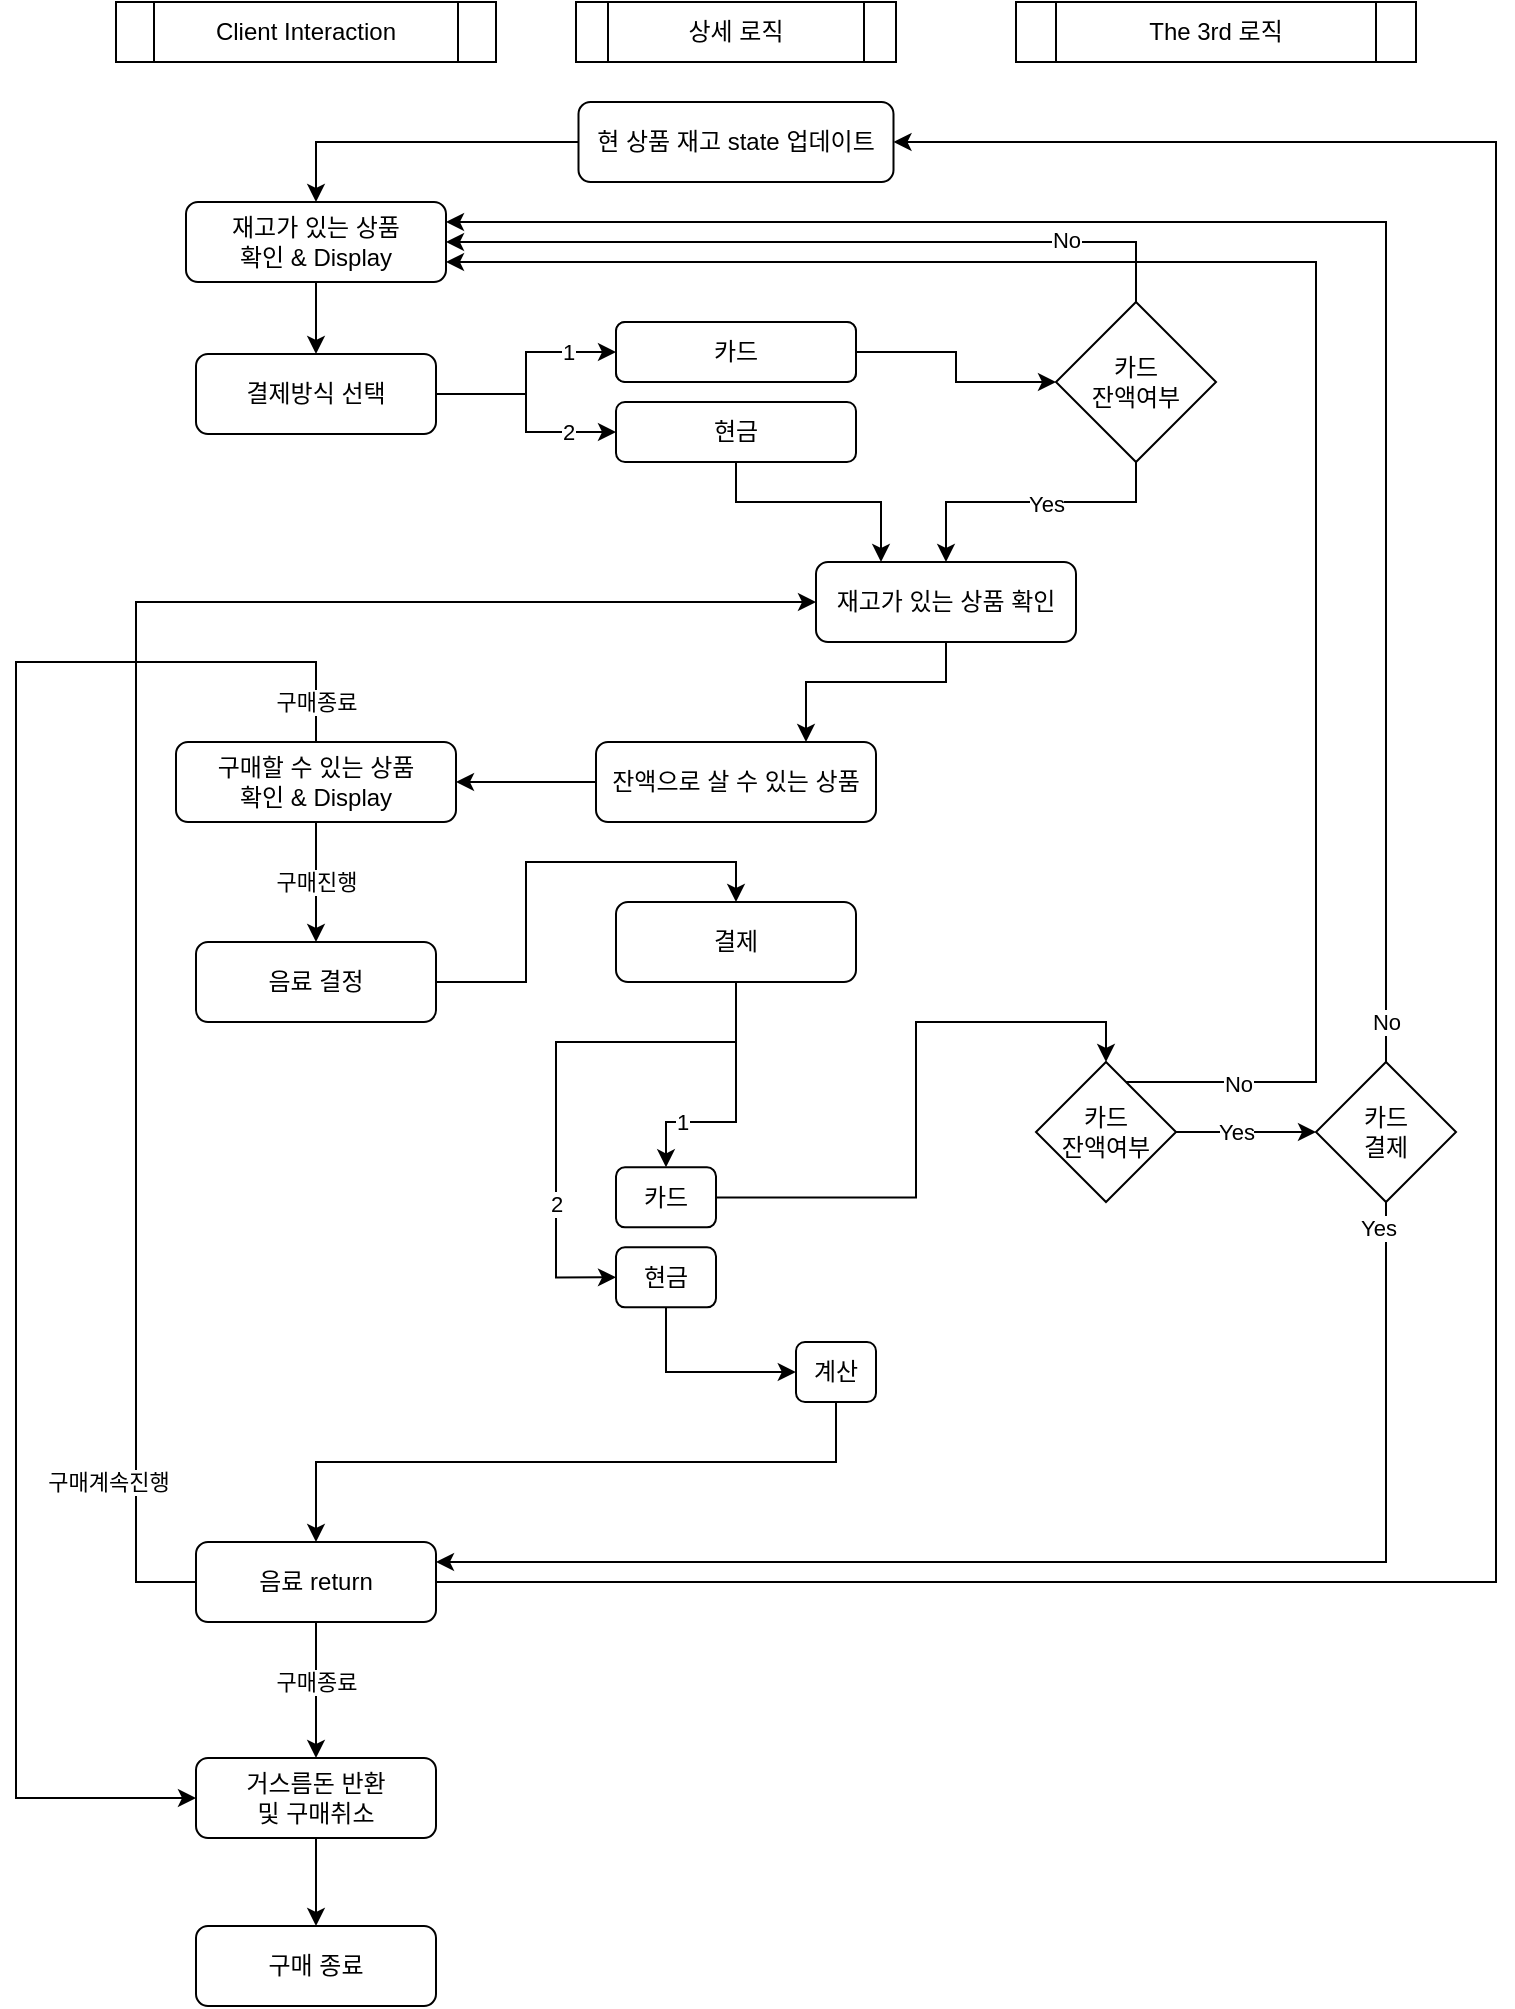 <mxfile version="21.6.8" type="device">
  <diagram id="C5RBs43oDa-KdzZeNtuy" name="Page-1">
    <mxGraphModel dx="2956" dy="1486" grid="1" gridSize="10" guides="1" tooltips="1" connect="1" arrows="1" fold="1" page="1" pageScale="1" pageWidth="827" pageHeight="1169" background="none" math="0" shadow="0">
      <root>
        <mxCell id="WIyWlLk6GJQsqaUBKTNV-0" />
        <mxCell id="WIyWlLk6GJQsqaUBKTNV-1" parent="WIyWlLk6GJQsqaUBKTNV-0" />
        <mxCell id="zjAoOtgjZOnD-eHpvOI8-21" style="edgeStyle=orthogonalEdgeStyle;rounded=0;orthogonalLoop=1;jettySize=auto;html=1;entryX=0;entryY=0.5;entryDx=0;entryDy=0;" parent="WIyWlLk6GJQsqaUBKTNV-1" source="WIyWlLk6GJQsqaUBKTNV-3" target="zjAoOtgjZOnD-eHpvOI8-6" edge="1">
          <mxGeometry relative="1" as="geometry" />
        </mxCell>
        <mxCell id="zjAoOtgjZOnD-eHpvOI8-39" value="1" style="edgeLabel;html=1;align=center;verticalAlign=middle;resizable=0;points=[];" parent="zjAoOtgjZOnD-eHpvOI8-21" vertex="1" connectable="0">
          <mxGeometry x="0.619" y="1" relative="1" as="geometry">
            <mxPoint x="-3" y="1" as="offset" />
          </mxGeometry>
        </mxCell>
        <mxCell id="zjAoOtgjZOnD-eHpvOI8-22" style="edgeStyle=orthogonalEdgeStyle;rounded=0;orthogonalLoop=1;jettySize=auto;html=1;entryX=0;entryY=0.5;entryDx=0;entryDy=0;" parent="WIyWlLk6GJQsqaUBKTNV-1" source="WIyWlLk6GJQsqaUBKTNV-3" target="zjAoOtgjZOnD-eHpvOI8-7" edge="1">
          <mxGeometry relative="1" as="geometry" />
        </mxCell>
        <mxCell id="zjAoOtgjZOnD-eHpvOI8-40" value="2" style="edgeLabel;html=1;align=center;verticalAlign=middle;resizable=0;points=[];" parent="zjAoOtgjZOnD-eHpvOI8-22" vertex="1" connectable="0">
          <mxGeometry x="0.549" y="-3" relative="1" as="geometry">
            <mxPoint y="-3" as="offset" />
          </mxGeometry>
        </mxCell>
        <mxCell id="WIyWlLk6GJQsqaUBKTNV-3" value="결제방식 선택" style="rounded=1;whiteSpace=wrap;html=1;fontSize=12;glass=0;strokeWidth=1;shadow=0;" parent="WIyWlLk6GJQsqaUBKTNV-1" vertex="1">
          <mxGeometry x="140" y="266" width="120" height="40" as="geometry" />
        </mxCell>
        <mxCell id="zjAoOtgjZOnD-eHpvOI8-41" value="구매진행" style="edgeStyle=orthogonalEdgeStyle;rounded=0;orthogonalLoop=1;jettySize=auto;html=1;entryX=0.5;entryY=0;entryDx=0;entryDy=0;" parent="WIyWlLk6GJQsqaUBKTNV-1" source="zjAoOtgjZOnD-eHpvOI8-0" target="zjAoOtgjZOnD-eHpvOI8-1" edge="1">
          <mxGeometry relative="1" as="geometry" />
        </mxCell>
        <mxCell id="zjAoOtgjZOnD-eHpvOI8-72" style="edgeStyle=orthogonalEdgeStyle;rounded=0;orthogonalLoop=1;jettySize=auto;html=1;entryX=0;entryY=0.5;entryDx=0;entryDy=0;" parent="WIyWlLk6GJQsqaUBKTNV-1" source="zjAoOtgjZOnD-eHpvOI8-0" target="zjAoOtgjZOnD-eHpvOI8-5" edge="1">
          <mxGeometry relative="1" as="geometry">
            <Array as="points">
              <mxPoint x="200" y="420" />
              <mxPoint x="50" y="420" />
              <mxPoint x="50" y="988" />
            </Array>
          </mxGeometry>
        </mxCell>
        <mxCell id="zjAoOtgjZOnD-eHpvOI8-73" value="구매종료" style="edgeLabel;html=1;align=center;verticalAlign=middle;resizable=0;points=[];" parent="zjAoOtgjZOnD-eHpvOI8-72" vertex="1" connectable="0">
          <mxGeometry x="-0.961" relative="1" as="geometry">
            <mxPoint y="-4" as="offset" />
          </mxGeometry>
        </mxCell>
        <mxCell id="zjAoOtgjZOnD-eHpvOI8-0" value="구매할 수 있는 상품&lt;br&gt;확인 &amp;amp; Display" style="rounded=1;whiteSpace=wrap;html=1;fontSize=12;glass=0;strokeWidth=1;shadow=0;" parent="WIyWlLk6GJQsqaUBKTNV-1" vertex="1">
          <mxGeometry x="130" y="460" width="140" height="40" as="geometry" />
        </mxCell>
        <mxCell id="zjAoOtgjZOnD-eHpvOI8-44" style="edgeStyle=orthogonalEdgeStyle;rounded=0;orthogonalLoop=1;jettySize=auto;html=1;entryX=0.5;entryY=0;entryDx=0;entryDy=0;" parent="WIyWlLk6GJQsqaUBKTNV-1" source="zjAoOtgjZOnD-eHpvOI8-1" target="zjAoOtgjZOnD-eHpvOI8-2" edge="1">
          <mxGeometry relative="1" as="geometry" />
        </mxCell>
        <mxCell id="zjAoOtgjZOnD-eHpvOI8-1" value="음료 결정" style="rounded=1;whiteSpace=wrap;html=1;fontSize=12;glass=0;strokeWidth=1;shadow=0;" parent="WIyWlLk6GJQsqaUBKTNV-1" vertex="1">
          <mxGeometry x="140" y="560" width="120" height="40" as="geometry" />
        </mxCell>
        <mxCell id="zjAoOtgjZOnD-eHpvOI8-47" style="edgeStyle=orthogonalEdgeStyle;rounded=0;orthogonalLoop=1;jettySize=auto;html=1;" parent="WIyWlLk6GJQsqaUBKTNV-1" source="zjAoOtgjZOnD-eHpvOI8-2" target="zjAoOtgjZOnD-eHpvOI8-46" edge="1">
          <mxGeometry relative="1" as="geometry">
            <Array as="points">
              <mxPoint x="410" y="650" />
              <mxPoint x="375" y="650" />
            </Array>
          </mxGeometry>
        </mxCell>
        <mxCell id="zjAoOtgjZOnD-eHpvOI8-50" value="1" style="edgeLabel;html=1;align=center;verticalAlign=middle;resizable=0;points=[];" parent="zjAoOtgjZOnD-eHpvOI8-47" vertex="1" connectable="0">
          <mxGeometry x="0.519" relative="1" as="geometry">
            <mxPoint as="offset" />
          </mxGeometry>
        </mxCell>
        <mxCell id="zjAoOtgjZOnD-eHpvOI8-48" style="edgeStyle=orthogonalEdgeStyle;rounded=0;orthogonalLoop=1;jettySize=auto;html=1;entryX=0;entryY=0.5;entryDx=0;entryDy=0;" parent="WIyWlLk6GJQsqaUBKTNV-1" source="zjAoOtgjZOnD-eHpvOI8-2" target="zjAoOtgjZOnD-eHpvOI8-45" edge="1">
          <mxGeometry relative="1" as="geometry">
            <Array as="points">
              <mxPoint x="410" y="610" />
              <mxPoint x="320" y="610" />
              <mxPoint x="320" y="728" />
            </Array>
          </mxGeometry>
        </mxCell>
        <mxCell id="zjAoOtgjZOnD-eHpvOI8-51" value="2" style="edgeLabel;html=1;align=center;verticalAlign=middle;resizable=0;points=[];" parent="zjAoOtgjZOnD-eHpvOI8-48" vertex="1" connectable="0">
          <mxGeometry x="0.498" relative="1" as="geometry">
            <mxPoint as="offset" />
          </mxGeometry>
        </mxCell>
        <mxCell id="zjAoOtgjZOnD-eHpvOI8-2" value="결제" style="rounded=1;whiteSpace=wrap;html=1;fontSize=12;glass=0;strokeWidth=1;shadow=0;" parent="WIyWlLk6GJQsqaUBKTNV-1" vertex="1">
          <mxGeometry x="350" y="540" width="120" height="40" as="geometry" />
        </mxCell>
        <mxCell id="zjAoOtgjZOnD-eHpvOI8-20" style="edgeStyle=orthogonalEdgeStyle;rounded=0;orthogonalLoop=1;jettySize=auto;html=1;entryX=0.5;entryY=0;entryDx=0;entryDy=0;" parent="WIyWlLk6GJQsqaUBKTNV-1" source="zjAoOtgjZOnD-eHpvOI8-3" target="WIyWlLk6GJQsqaUBKTNV-3" edge="1">
          <mxGeometry relative="1" as="geometry" />
        </mxCell>
        <mxCell id="zjAoOtgjZOnD-eHpvOI8-3" value="재고가 있는 상품&lt;br&gt;확인 &amp;amp; Display" style="rounded=1;whiteSpace=wrap;html=1;fontSize=12;glass=0;strokeWidth=1;shadow=0;" parent="WIyWlLk6GJQsqaUBKTNV-1" vertex="1">
          <mxGeometry x="135" y="190" width="130" height="40" as="geometry" />
        </mxCell>
        <mxCell id="zjAoOtgjZOnD-eHpvOI8-68" style="edgeStyle=orthogonalEdgeStyle;rounded=0;orthogonalLoop=1;jettySize=auto;html=1;entryX=0;entryY=0.5;entryDx=0;entryDy=0;" parent="WIyWlLk6GJQsqaUBKTNV-1" source="zjAoOtgjZOnD-eHpvOI8-4" target="wKIPrEDBKetStYmX4LSh-0" edge="1">
          <mxGeometry relative="1" as="geometry">
            <Array as="points">
              <mxPoint x="110" y="880" />
              <mxPoint x="110" y="390" />
            </Array>
            <mxPoint x="310" y="380" as="targetPoint" />
          </mxGeometry>
        </mxCell>
        <mxCell id="zjAoOtgjZOnD-eHpvOI8-70" value="구매계속진행" style="edgeLabel;html=1;align=center;verticalAlign=middle;resizable=0;points=[];" parent="zjAoOtgjZOnD-eHpvOI8-68" vertex="1" connectable="0">
          <mxGeometry x="-0.933" relative="1" as="geometry">
            <mxPoint x="-15" y="-50" as="offset" />
          </mxGeometry>
        </mxCell>
        <mxCell id="zjAoOtgjZOnD-eHpvOI8-69" style="edgeStyle=orthogonalEdgeStyle;rounded=0;orthogonalLoop=1;jettySize=auto;html=1;entryX=0.5;entryY=0;entryDx=0;entryDy=0;" parent="WIyWlLk6GJQsqaUBKTNV-1" source="zjAoOtgjZOnD-eHpvOI8-4" target="zjAoOtgjZOnD-eHpvOI8-5" edge="1">
          <mxGeometry relative="1" as="geometry" />
        </mxCell>
        <mxCell id="zjAoOtgjZOnD-eHpvOI8-71" value="구매종료" style="edgeLabel;html=1;align=center;verticalAlign=middle;resizable=0;points=[];" parent="zjAoOtgjZOnD-eHpvOI8-69" vertex="1" connectable="0">
          <mxGeometry x="-0.293" relative="1" as="geometry">
            <mxPoint y="6" as="offset" />
          </mxGeometry>
        </mxCell>
        <mxCell id="zjAoOtgjZOnD-eHpvOI8-4" value="음료 return" style="rounded=1;whiteSpace=wrap;html=1;fontSize=12;glass=0;strokeWidth=1;shadow=0;" parent="WIyWlLk6GJQsqaUBKTNV-1" vertex="1">
          <mxGeometry x="140" y="860" width="120" height="40" as="geometry" />
        </mxCell>
        <mxCell id="zjAoOtgjZOnD-eHpvOI8-75" style="edgeStyle=orthogonalEdgeStyle;rounded=0;orthogonalLoop=1;jettySize=auto;html=1;entryX=0.5;entryY=0;entryDx=0;entryDy=0;" parent="WIyWlLk6GJQsqaUBKTNV-1" source="zjAoOtgjZOnD-eHpvOI8-5" target="zjAoOtgjZOnD-eHpvOI8-15" edge="1">
          <mxGeometry relative="1" as="geometry" />
        </mxCell>
        <mxCell id="zjAoOtgjZOnD-eHpvOI8-5" value="거스름돈 반환 &lt;br&gt;및 구매취소" style="rounded=1;whiteSpace=wrap;html=1;fontSize=12;glass=0;strokeWidth=1;shadow=0;" parent="WIyWlLk6GJQsqaUBKTNV-1" vertex="1">
          <mxGeometry x="140" y="968" width="120" height="40" as="geometry" />
        </mxCell>
        <mxCell id="zjAoOtgjZOnD-eHpvOI8-6" value="카드" style="rounded=1;whiteSpace=wrap;html=1;fontSize=12;glass=0;strokeWidth=1;shadow=0;" parent="WIyWlLk6GJQsqaUBKTNV-1" vertex="1">
          <mxGeometry x="350" y="250" width="120" height="30" as="geometry" />
        </mxCell>
        <mxCell id="zjAoOtgjZOnD-eHpvOI8-35" style="edgeStyle=orthogonalEdgeStyle;rounded=0;orthogonalLoop=1;jettySize=auto;html=1;entryX=0.25;entryY=0;entryDx=0;entryDy=0;" parent="WIyWlLk6GJQsqaUBKTNV-1" source="zjAoOtgjZOnD-eHpvOI8-7" target="wKIPrEDBKetStYmX4LSh-0" edge="1">
          <mxGeometry relative="1" as="geometry">
            <Array as="points">
              <mxPoint x="410" y="340" />
              <mxPoint x="483" y="340" />
            </Array>
          </mxGeometry>
        </mxCell>
        <mxCell id="zjAoOtgjZOnD-eHpvOI8-7" value="현금" style="rounded=1;whiteSpace=wrap;html=1;fontSize=12;glass=0;strokeWidth=1;shadow=0;" parent="WIyWlLk6GJQsqaUBKTNV-1" vertex="1">
          <mxGeometry x="350" y="290" width="120" height="30" as="geometry" />
        </mxCell>
        <mxCell id="zjAoOtgjZOnD-eHpvOI8-11" value="Client Interaction" style="shape=process;whiteSpace=wrap;html=1;backgroundOutline=1;" parent="WIyWlLk6GJQsqaUBKTNV-1" vertex="1">
          <mxGeometry x="100" y="90" width="190" height="30" as="geometry" />
        </mxCell>
        <mxCell id="zjAoOtgjZOnD-eHpvOI8-12" value="상세 로직" style="shape=process;whiteSpace=wrap;html=1;backgroundOutline=1;" parent="WIyWlLk6GJQsqaUBKTNV-1" vertex="1">
          <mxGeometry x="330" y="90" width="160" height="30" as="geometry" />
        </mxCell>
        <mxCell id="zjAoOtgjZOnD-eHpvOI8-36" style="edgeStyle=orthogonalEdgeStyle;rounded=0;orthogonalLoop=1;jettySize=auto;html=1;entryX=1;entryY=0.5;entryDx=0;entryDy=0;" parent="WIyWlLk6GJQsqaUBKTNV-1" source="zjAoOtgjZOnD-eHpvOI8-14" target="zjAoOtgjZOnD-eHpvOI8-0" edge="1">
          <mxGeometry relative="1" as="geometry" />
        </mxCell>
        <mxCell id="zjAoOtgjZOnD-eHpvOI8-14" value="잔액으로 살 수 있는 상품" style="rounded=1;whiteSpace=wrap;html=1;fontSize=12;glass=0;strokeWidth=1;shadow=0;" parent="WIyWlLk6GJQsqaUBKTNV-1" vertex="1">
          <mxGeometry x="340" y="460" width="140" height="40" as="geometry" />
        </mxCell>
        <mxCell id="zjAoOtgjZOnD-eHpvOI8-76" style="edgeStyle=orthogonalEdgeStyle;rounded=0;orthogonalLoop=1;jettySize=auto;html=1;entryX=1;entryY=0.5;entryDx=0;entryDy=0;exitX=1;exitY=0.5;exitDx=0;exitDy=0;" parent="WIyWlLk6GJQsqaUBKTNV-1" source="zjAoOtgjZOnD-eHpvOI8-4" target="zjAoOtgjZOnD-eHpvOI8-18" edge="1">
          <mxGeometry relative="1" as="geometry">
            <Array as="points">
              <mxPoint x="790" y="880" />
              <mxPoint x="790" y="160" />
            </Array>
          </mxGeometry>
        </mxCell>
        <mxCell id="zjAoOtgjZOnD-eHpvOI8-15" value="구매 종료" style="rounded=1;whiteSpace=wrap;html=1;fontSize=12;glass=0;strokeWidth=1;shadow=0;" parent="WIyWlLk6GJQsqaUBKTNV-1" vertex="1">
          <mxGeometry x="140" y="1052" width="120" height="40" as="geometry" />
        </mxCell>
        <mxCell id="zjAoOtgjZOnD-eHpvOI8-16" value="The 3rd 로직" style="shape=process;whiteSpace=wrap;html=1;backgroundOutline=1;" parent="WIyWlLk6GJQsqaUBKTNV-1" vertex="1">
          <mxGeometry x="550" y="90" width="200" height="30" as="geometry" />
        </mxCell>
        <mxCell id="zjAoOtgjZOnD-eHpvOI8-19" style="edgeStyle=orthogonalEdgeStyle;rounded=0;orthogonalLoop=1;jettySize=auto;html=1;entryX=0.5;entryY=0;entryDx=0;entryDy=0;" parent="WIyWlLk6GJQsqaUBKTNV-1" source="zjAoOtgjZOnD-eHpvOI8-18" target="zjAoOtgjZOnD-eHpvOI8-3" edge="1">
          <mxGeometry relative="1" as="geometry" />
        </mxCell>
        <mxCell id="zjAoOtgjZOnD-eHpvOI8-18" value="현 상품 재고 state 업데이트" style="rounded=1;whiteSpace=wrap;html=1;fontSize=12;glass=0;strokeWidth=1;shadow=0;" parent="WIyWlLk6GJQsqaUBKTNV-1" vertex="1">
          <mxGeometry x="331.25" y="140" width="157.5" height="40" as="geometry" />
        </mxCell>
        <mxCell id="zjAoOtgjZOnD-eHpvOI8-28" style="edgeStyle=orthogonalEdgeStyle;rounded=0;orthogonalLoop=1;jettySize=auto;html=1;" parent="WIyWlLk6GJQsqaUBKTNV-1" source="zjAoOtgjZOnD-eHpvOI8-25" target="zjAoOtgjZOnD-eHpvOI8-27" edge="1">
          <mxGeometry relative="1" as="geometry" />
        </mxCell>
        <mxCell id="zjAoOtgjZOnD-eHpvOI8-25" value="카드" style="rounded=1;whiteSpace=wrap;html=1;fontSize=12;glass=0;strokeWidth=1;shadow=0;" parent="WIyWlLk6GJQsqaUBKTNV-1" vertex="1">
          <mxGeometry x="350" y="250" width="120" height="30" as="geometry" />
        </mxCell>
        <mxCell id="zjAoOtgjZOnD-eHpvOI8-33" style="edgeStyle=orthogonalEdgeStyle;rounded=0;orthogonalLoop=1;jettySize=auto;html=1;entryX=1;entryY=0.5;entryDx=0;entryDy=0;" parent="WIyWlLk6GJQsqaUBKTNV-1" source="zjAoOtgjZOnD-eHpvOI8-27" target="zjAoOtgjZOnD-eHpvOI8-3" edge="1">
          <mxGeometry relative="1" as="geometry">
            <mxPoint x="265" y="200" as="targetPoint" />
            <Array as="points">
              <mxPoint x="610" y="210" />
            </Array>
          </mxGeometry>
        </mxCell>
        <mxCell id="zjAoOtgjZOnD-eHpvOI8-34" value="No" style="edgeLabel;html=1;align=center;verticalAlign=middle;resizable=0;points=[];" parent="zjAoOtgjZOnD-eHpvOI8-33" vertex="1" connectable="0">
          <mxGeometry x="0.03" y="-1" relative="1" as="geometry">
            <mxPoint x="128" as="offset" />
          </mxGeometry>
        </mxCell>
        <mxCell id="zjAoOtgjZOnD-eHpvOI8-37" style="edgeStyle=orthogonalEdgeStyle;rounded=0;orthogonalLoop=1;jettySize=auto;html=1;entryX=0.5;entryY=0;entryDx=0;entryDy=0;" parent="WIyWlLk6GJQsqaUBKTNV-1" target="wKIPrEDBKetStYmX4LSh-0" edge="1">
          <mxGeometry relative="1" as="geometry">
            <Array as="points">
              <mxPoint x="610" y="340" />
              <mxPoint x="515" y="340" />
            </Array>
            <mxPoint x="610" y="290" as="sourcePoint" />
            <mxPoint x="522.02" y="341.52" as="targetPoint" />
          </mxGeometry>
        </mxCell>
        <mxCell id="zjAoOtgjZOnD-eHpvOI8-38" value="Yes" style="edgeLabel;html=1;align=center;verticalAlign=middle;resizable=0;points=[];" parent="zjAoOtgjZOnD-eHpvOI8-37" vertex="1" connectable="0">
          <mxGeometry x="-0.41" relative="1" as="geometry">
            <mxPoint y="-55" as="offset" />
          </mxGeometry>
        </mxCell>
        <mxCell id="wKIPrEDBKetStYmX4LSh-2" value="Yes" style="edgeLabel;html=1;align=center;verticalAlign=middle;resizable=0;points=[];" vertex="1" connectable="0" parent="zjAoOtgjZOnD-eHpvOI8-37">
          <mxGeometry x="0.091" y="1" relative="1" as="geometry">
            <mxPoint as="offset" />
          </mxGeometry>
        </mxCell>
        <mxCell id="zjAoOtgjZOnD-eHpvOI8-27" value="카드 &lt;br&gt;잔액여부" style="rhombus;whiteSpace=wrap;html=1;" parent="WIyWlLk6GJQsqaUBKTNV-1" vertex="1">
          <mxGeometry x="570" y="240" width="80" height="80" as="geometry" />
        </mxCell>
        <mxCell id="zjAoOtgjZOnD-eHpvOI8-60" value="Yes" style="edgeStyle=orthogonalEdgeStyle;rounded=0;orthogonalLoop=1;jettySize=auto;html=1;entryX=0;entryY=0.5;entryDx=0;entryDy=0;" parent="WIyWlLk6GJQsqaUBKTNV-1" source="zjAoOtgjZOnD-eHpvOI8-43" target="zjAoOtgjZOnD-eHpvOI8-59" edge="1">
          <mxGeometry x="-0.143" relative="1" as="geometry">
            <mxPoint as="offset" />
          </mxGeometry>
        </mxCell>
        <mxCell id="zjAoOtgjZOnD-eHpvOI8-63" style="edgeStyle=orthogonalEdgeStyle;rounded=0;orthogonalLoop=1;jettySize=auto;html=1;entryX=1;entryY=0.75;entryDx=0;entryDy=0;" parent="WIyWlLk6GJQsqaUBKTNV-1" source="zjAoOtgjZOnD-eHpvOI8-43" target="zjAoOtgjZOnD-eHpvOI8-3" edge="1">
          <mxGeometry relative="1" as="geometry">
            <Array as="points">
              <mxPoint x="700" y="630" />
              <mxPoint x="700" y="220" />
            </Array>
          </mxGeometry>
        </mxCell>
        <mxCell id="zjAoOtgjZOnD-eHpvOI8-64" value="No" style="edgeLabel;html=1;align=center;verticalAlign=middle;resizable=0;points=[];" parent="zjAoOtgjZOnD-eHpvOI8-63" vertex="1" connectable="0">
          <mxGeometry x="-0.88" y="-1" relative="1" as="geometry">
            <mxPoint x="-1" as="offset" />
          </mxGeometry>
        </mxCell>
        <mxCell id="zjAoOtgjZOnD-eHpvOI8-43" value="카드 &lt;br&gt;잔액여부" style="rhombus;whiteSpace=wrap;html=1;" parent="WIyWlLk6GJQsqaUBKTNV-1" vertex="1">
          <mxGeometry x="560" y="620" width="70" height="70" as="geometry" />
        </mxCell>
        <mxCell id="zjAoOtgjZOnD-eHpvOI8-56" style="edgeStyle=orthogonalEdgeStyle;rounded=0;orthogonalLoop=1;jettySize=auto;html=1;entryX=-0.002;entryY=0.473;entryDx=0;entryDy=0;entryPerimeter=0;" parent="WIyWlLk6GJQsqaUBKTNV-1" source="zjAoOtgjZOnD-eHpvOI8-45" target="zjAoOtgjZOnD-eHpvOI8-52" edge="1">
          <mxGeometry relative="1" as="geometry">
            <Array as="points">
              <mxPoint x="375" y="775" />
              <mxPoint x="440" y="775" />
            </Array>
          </mxGeometry>
        </mxCell>
        <mxCell id="zjAoOtgjZOnD-eHpvOI8-45" value="현금" style="rounded=1;whiteSpace=wrap;html=1;fontSize=12;glass=0;strokeWidth=1;shadow=0;" parent="WIyWlLk6GJQsqaUBKTNV-1" vertex="1">
          <mxGeometry x="350" y="712.67" width="50" height="30" as="geometry" />
        </mxCell>
        <mxCell id="zjAoOtgjZOnD-eHpvOI8-57" style="edgeStyle=orthogonalEdgeStyle;rounded=0;orthogonalLoop=1;jettySize=auto;html=1;entryX=0.5;entryY=0;entryDx=0;entryDy=0;" parent="WIyWlLk6GJQsqaUBKTNV-1" source="zjAoOtgjZOnD-eHpvOI8-46" target="zjAoOtgjZOnD-eHpvOI8-43" edge="1">
          <mxGeometry relative="1" as="geometry">
            <Array as="points">
              <mxPoint x="500" y="688" />
              <mxPoint x="500" y="600" />
              <mxPoint x="595" y="600" />
            </Array>
          </mxGeometry>
        </mxCell>
        <mxCell id="zjAoOtgjZOnD-eHpvOI8-46" value="카드" style="rounded=1;whiteSpace=wrap;html=1;fontSize=12;glass=0;strokeWidth=1;shadow=0;" parent="WIyWlLk6GJQsqaUBKTNV-1" vertex="1">
          <mxGeometry x="350" y="672.67" width="50" height="30" as="geometry" />
        </mxCell>
        <mxCell id="zjAoOtgjZOnD-eHpvOI8-67" style="edgeStyle=orthogonalEdgeStyle;rounded=0;orthogonalLoop=1;jettySize=auto;html=1;entryX=0.5;entryY=0;entryDx=0;entryDy=0;" parent="WIyWlLk6GJQsqaUBKTNV-1" source="zjAoOtgjZOnD-eHpvOI8-52" target="zjAoOtgjZOnD-eHpvOI8-4" edge="1">
          <mxGeometry relative="1" as="geometry">
            <Array as="points">
              <mxPoint x="460" y="820" />
              <mxPoint x="200" y="820" />
            </Array>
          </mxGeometry>
        </mxCell>
        <mxCell id="zjAoOtgjZOnD-eHpvOI8-52" value="계산" style="rounded=1;whiteSpace=wrap;html=1;fontSize=12;glass=0;strokeWidth=1;shadow=0;" parent="WIyWlLk6GJQsqaUBKTNV-1" vertex="1">
          <mxGeometry x="440" y="760" width="40" height="30" as="geometry" />
        </mxCell>
        <mxCell id="zjAoOtgjZOnD-eHpvOI8-61" style="edgeStyle=orthogonalEdgeStyle;rounded=0;orthogonalLoop=1;jettySize=auto;html=1;entryX=1;entryY=0.25;entryDx=0;entryDy=0;" parent="WIyWlLk6GJQsqaUBKTNV-1" source="zjAoOtgjZOnD-eHpvOI8-59" target="zjAoOtgjZOnD-eHpvOI8-4" edge="1">
          <mxGeometry relative="1" as="geometry">
            <Array as="points">
              <mxPoint x="735" y="870" />
            </Array>
          </mxGeometry>
        </mxCell>
        <mxCell id="zjAoOtgjZOnD-eHpvOI8-62" value="Yes" style="edgeLabel;html=1;align=center;verticalAlign=middle;resizable=0;points=[];" parent="zjAoOtgjZOnD-eHpvOI8-61" vertex="1" connectable="0">
          <mxGeometry x="0.128" y="1" relative="1" as="geometry">
            <mxPoint x="185" y="-168" as="offset" />
          </mxGeometry>
        </mxCell>
        <mxCell id="zjAoOtgjZOnD-eHpvOI8-65" style="edgeStyle=orthogonalEdgeStyle;rounded=0;orthogonalLoop=1;jettySize=auto;html=1;entryX=1;entryY=0.25;entryDx=0;entryDy=0;" parent="WIyWlLk6GJQsqaUBKTNV-1" target="zjAoOtgjZOnD-eHpvOI8-3" edge="1">
          <mxGeometry relative="1" as="geometry">
            <mxPoint x="735.007" y="619.997" as="sourcePoint" />
            <mxPoint x="280" y="200" as="targetPoint" />
            <Array as="points">
              <mxPoint x="735" y="200" />
            </Array>
          </mxGeometry>
        </mxCell>
        <mxCell id="zjAoOtgjZOnD-eHpvOI8-66" value="No" style="edgeLabel;html=1;align=center;verticalAlign=middle;resizable=0;points=[];" parent="zjAoOtgjZOnD-eHpvOI8-65" vertex="1" connectable="0">
          <mxGeometry x="-0.962" relative="1" as="geometry">
            <mxPoint y="-3" as="offset" />
          </mxGeometry>
        </mxCell>
        <mxCell id="zjAoOtgjZOnD-eHpvOI8-59" value="카드&lt;br&gt;결제" style="rhombus;whiteSpace=wrap;html=1;" parent="WIyWlLk6GJQsqaUBKTNV-1" vertex="1">
          <mxGeometry x="700" y="620" width="70" height="70" as="geometry" />
        </mxCell>
        <mxCell id="wKIPrEDBKetStYmX4LSh-1" style="edgeStyle=orthogonalEdgeStyle;rounded=0;orthogonalLoop=1;jettySize=auto;html=1;entryX=0.75;entryY=0;entryDx=0;entryDy=0;" edge="1" parent="WIyWlLk6GJQsqaUBKTNV-1" source="wKIPrEDBKetStYmX4LSh-0" target="zjAoOtgjZOnD-eHpvOI8-14">
          <mxGeometry relative="1" as="geometry">
            <Array as="points">
              <mxPoint x="515" y="430" />
              <mxPoint x="445" y="430" />
            </Array>
          </mxGeometry>
        </mxCell>
        <mxCell id="wKIPrEDBKetStYmX4LSh-0" value="재고가 있는 상품 확인" style="rounded=1;whiteSpace=wrap;html=1;fontSize=12;glass=0;strokeWidth=1;shadow=0;" vertex="1" parent="WIyWlLk6GJQsqaUBKTNV-1">
          <mxGeometry x="450" y="370" width="130" height="40" as="geometry" />
        </mxCell>
      </root>
    </mxGraphModel>
  </diagram>
</mxfile>
